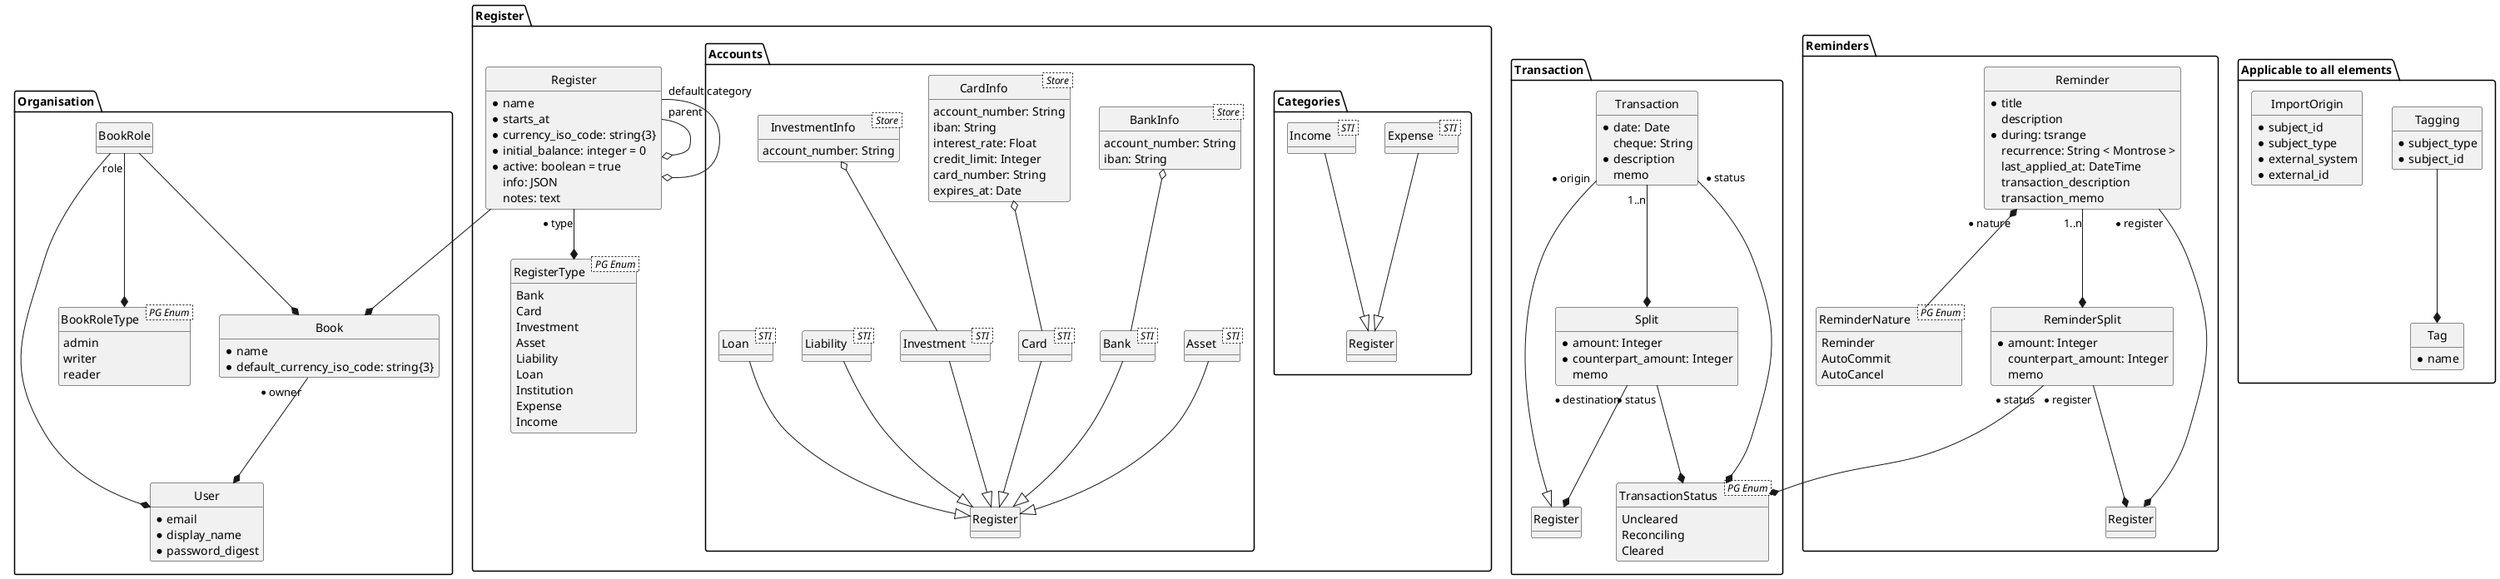 @startuml Model

hide empty methods
hide circle

package Organisation {
  ' Model created.
  class Book {
    * name
    * default_currency_iso_code: string{3}
  }
  Book "* owner" --* User

  ' Model created.
  class User {
    * email
    * display_name
    * password_digest
  }

  ' Enum created.
  enum BookRoleType < PG Enum > {
    admin
    writer
    reader
  }

  ' Model created.
  class BookRole {
  }
  BookRole --* User
  BookRole --* Book
  BookRole "role" --* BookRoleType
}

package "Register" {
  enum RegisterType < PG Enum > {
    Bank
    Card
    Investment
    Asset
    Liability
    Loan
    Institution
    Expense
    Income
  }

  ' Model created
  class Register {
    * name
    * starts_at
    * currency_iso_code: string{3}
    * initial_balance: integer = 0
    * active: boolean = true
    info: JSON
    notes: text
  }
  Register --* Book
  Register "parent" --o Register
  Register "default category" --o Register
  Register "* type" --* RegisterType

  package Categories {
    ' Model created
    class Expense < STI > {}
    Expense --|> Register

    ' Model created
    class Income < STI > {}
    Income --|> Register
  }

  package Accounts {
    ' Model create
    class Asset < STI > {}
    Asset --|> Register

    ' Model created
    class Bank < STI > {}
    Bank --|> Register

    ' Model created
    class BankInfo < Store > {
      account_number: String
      iban: String
    }
    BankInfo o-- Bank

    ' Model created
    class Card < STI > {}
    Card --|> Register

    ' Model created
    class CardInfo < Store > {
      account_number: String
      iban: String
      interest_rate: Float
      credit_limit: Integer
      card_number: String
      expires_at: Date
    }
    CardInfo o-- Card

    ' Model create
    class Investment < STI > {}
    Investment --|> Register

    ' Model created
    class InvestmentInfo < Store > {
      account_number: String
    }
    InvestmentInfo o-- Investment

    ' Model created
    class Liability < STI > {}
    Liability --|> Register

    ' Model created
    class Loan < STI > {}
    Loan --|> Register
  }
}

package Transaction {
  ' Enum created
  enum TransactionStatus < PG Enum > {
    Uncleared
    Reconciling
    Cleared
  }

  ' Model created
  class Transaction {
    * date: Date
    cheque: String
    * description
    memo
  }
  Transaction "* origin" --|> Register
  Transaction "* status" --* TransactionStatus

  ' Model created
  class Split {
    * amount: Integer
    * counterpart_amount: Integer
    memo
  }
  Transaction "1..n" --* Split
  Split "* destination" --* Register
  Split "* status" --* TransactionStatus
}

package Reminders {
  ' TODO: Create PSQL enum
  enum ReminderNature < PG Enum > {
    Reminder
    AutoCommit
    AutoCancel
  }

  ' TODO: Create Rails model
  class Reminder {
    * title
    description
    * during: tsrange
    recurrence: String < Montrose >
    last_applied_at: DateTime
    transaction_description
    transaction_memo
  }
  Reminder "* nature" *-- ReminderNature
  Reminder "* register" --* Register

  ' TODO: Create Rails model
  class ReminderSplit {
    * amount: Integer
    counterpart_amount: Integer
    memo
  }
  Reminder "1..n" --* ReminderSplit
  ReminderSplit "* register" --* Register
  ReminderSplit "* status" --* TransactionStatus
}

package "Applicable to all elements" {
  ' TODO: Create Rails model
  class Tag {
    * name
  }

  ' TODO: Create Rails model
  class Tagging {
    * subject_type
    * subject_id
  }
  Tagging --* Tag

' TODO: Create Rails model
  class ImportOrigin {
    * subject_id
    * subject_type
    * external_system
    * external_id
  }
}

@enduml
